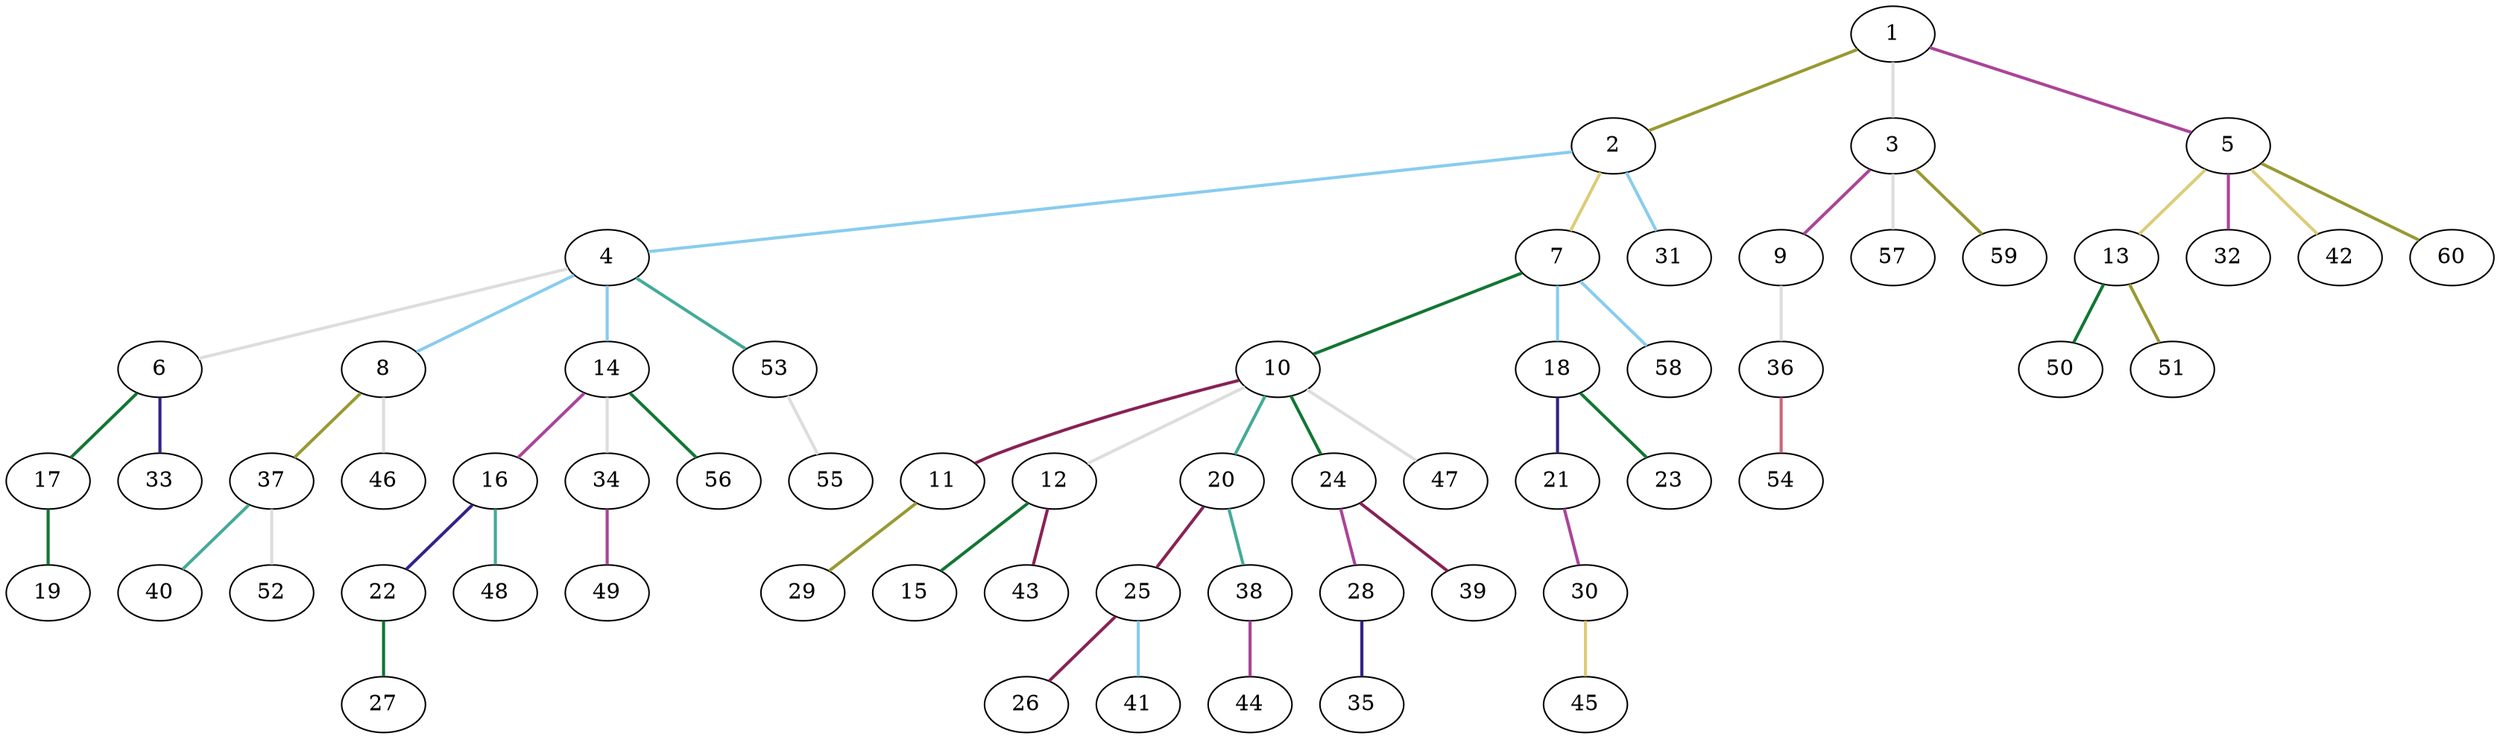 graph {
	graph [rankdir=BT]
	1
	2
	2 -- 1 [color="#999933" style=bold]
	3
	3 -- 1 [color="#DDDDDD" style=bold]
	4
	4 -- 2 [color="#88CCEE" style=bold]
	5
	5 -- 1 [color="#AA4499" style=bold]
	6
	6 -- 4 [color="#DDDDDD" style=bold]
	7
	7 -- 2 [color="#DDCC77" style=bold]
	8
	8 -- 4 [color="#88CCEE" style=bold]
	9
	9 -- 3 [color="#AA4499" style=bold]
	10
	10 -- 7 [color="#117733" style=bold]
	11
	11 -- 10 [color="#882255" style=bold]
	12
	12 -- 10 [color="#DDDDDD" style=bold]
	13
	13 -- 5 [color="#DDCC77" style=bold]
	14
	14 -- 4 [color="#88CCEE" style=bold]
	15
	15 -- 12 [color="#117733" style=bold]
	16
	16 -- 14 [color="#AA4499" style=bold]
	17
	17 -- 6 [color="#117733" style=bold]
	18
	18 -- 7 [color="#88CCEE" style=bold]
	19
	19 -- 17 [color="#117733" style=bold]
	20
	20 -- 10 [color="#44AA99" style=bold]
	21
	21 -- 18 [color="#332288" style=bold]
	22
	22 -- 16 [color="#332288" style=bold]
	23
	23 -- 18 [color="#117733" style=bold]
	24
	24 -- 10 [color="#117733" style=bold]
	25
	25 -- 20 [color="#882255" style=bold]
	26
	26 -- 25 [color="#882255" style=bold]
	27
	27 -- 22 [color="#117733" style=bold]
	28
	28 -- 24 [color="#AA4499" style=bold]
	29
	29 -- 11 [color="#999933" style=bold]
	30
	30 -- 21 [color="#AA4499" style=bold]
	31
	31 -- 2 [color="#88CCEE" style=bold]
	32
	32 -- 5 [color="#AA4499" style=bold]
	33
	33 -- 6 [color="#332288" style=bold]
	34
	34 -- 14 [color="#DDDDDD" style=bold]
	35
	35 -- 28 [color="#332288" style=bold]
	36
	36 -- 9 [color="#DDDDDD" style=bold]
	37
	37 -- 8 [color="#999933" style=bold]
	38
	38 -- 20 [color="#44AA99" style=bold]
	39
	39 -- 24 [color="#882255" style=bold]
	40
	40 -- 37 [color="#44AA99" style=bold]
	41
	41 -- 25 [color="#88CCEE" style=bold]
	42
	42 -- 5 [color="#DDCC77" style=bold]
	43
	43 -- 12 [color="#882255" style=bold]
	44
	44 -- 38 [color="#AA4499" style=bold]
	45
	45 -- 30 [color="#DDCC77" style=bold]
	46
	46 -- 8 [color="#DDDDDD" style=bold]
	47
	47 -- 10 [color="#DDDDDD" style=bold]
	48
	48 -- 16 [color="#44AA99" style=bold]
	49
	49 -- 34 [color="#AA4499" style=bold]
	50
	50 -- 13 [color="#117733" style=bold]
	51
	51 -- 13 [color="#999933" style=bold]
	52
	52 -- 37 [color="#DDDDDD" style=bold]
	53
	53 -- 4 [color="#44AA99" style=bold]
	54
	54 -- 36 [color="#CC6677" style=bold]
	55
	55 -- 53 [color="#DDDDDD" style=bold]
	56
	56 -- 14 [color="#117733" style=bold]
	57
	57 -- 3 [color="#DDDDDD" style=bold]
	58
	58 -- 7 [color="#88CCEE" style=bold]
	59
	59 -- 3 [color="#999933" style=bold]
	60
	60 -- 5 [color="#999933" style=bold]
}